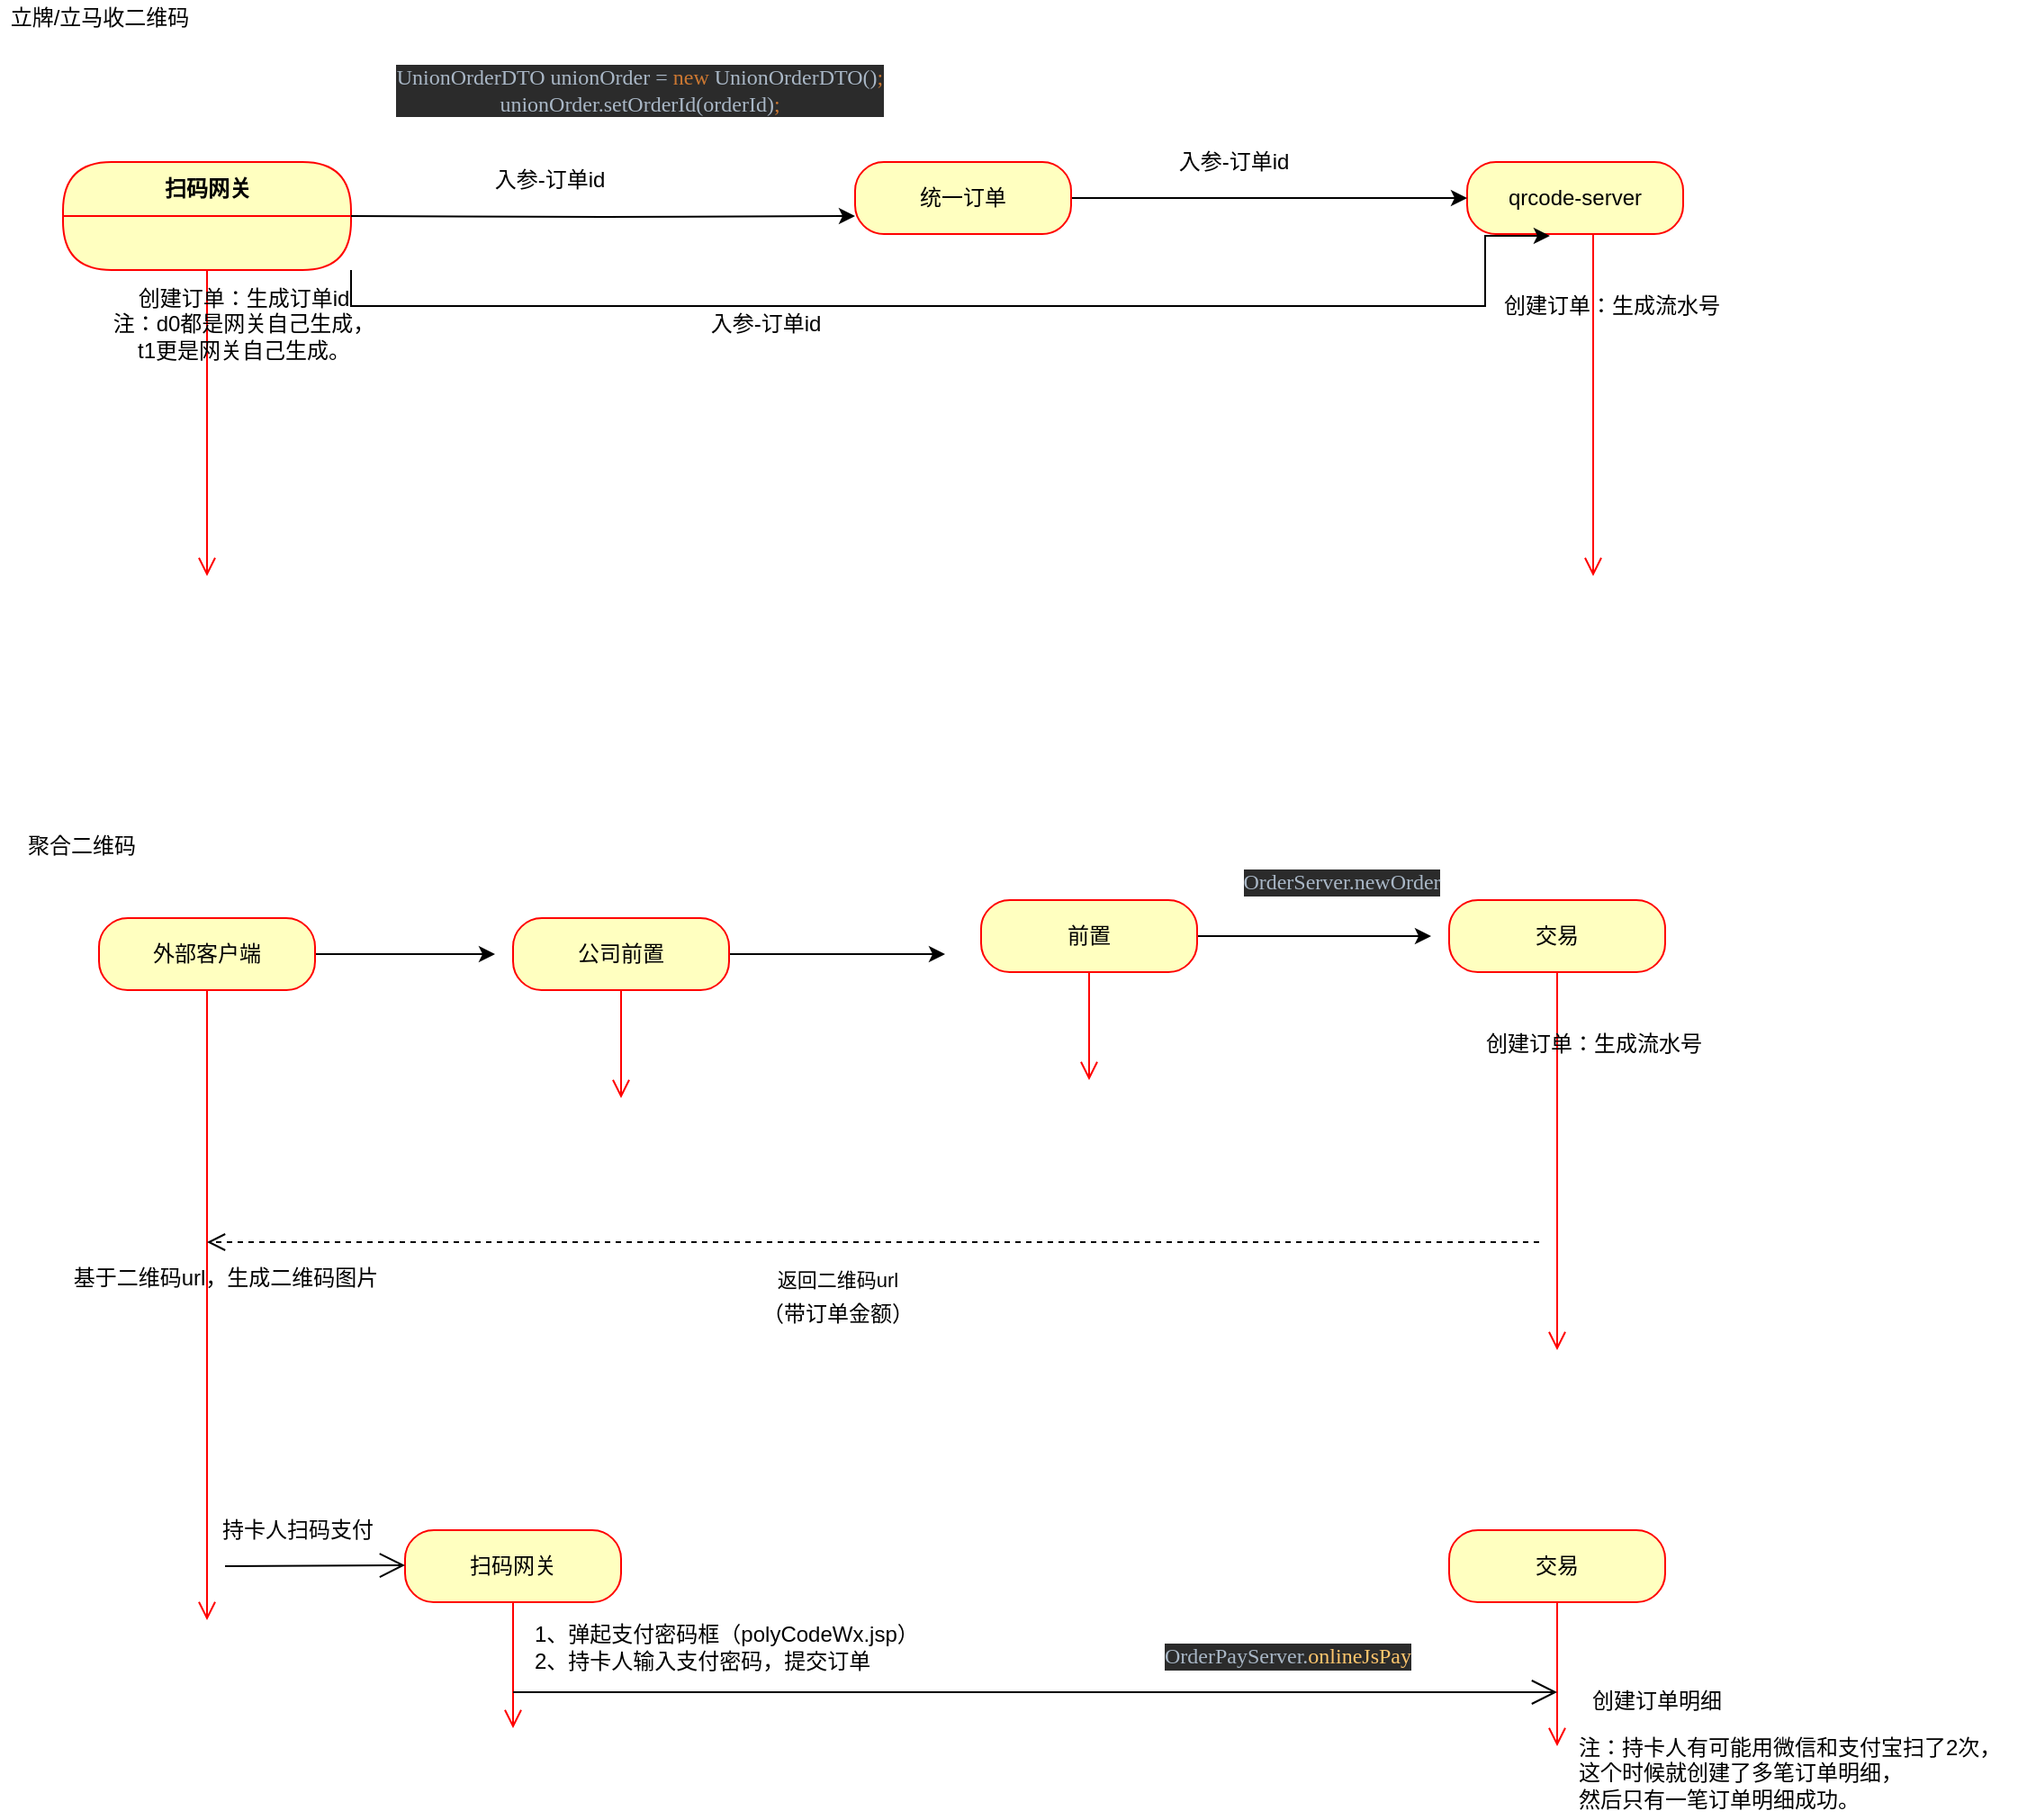 <mxfile version="14.6.9" type="github">
  <diagram id="3KSw8nNqxCMjT1nUpHiF" name="Page-1">
    <mxGraphModel dx="6107" dy="764" grid="1" gridSize="10" guides="1" tooltips="1" connect="1" arrows="1" fold="1" page="1" pageScale="1" pageWidth="4681" pageHeight="3300" math="0" shadow="0">
      <root>
        <mxCell id="0" />
        <mxCell id="1" parent="0" />
        <mxCell id="GEg3ofoWaypAwamPI1u5-1" value="qrcode-server" style="rounded=1;whiteSpace=wrap;html=1;arcSize=40;fontColor=#000000;fillColor=#ffffc0;strokeColor=#ff0000;" parent="1" vertex="1">
          <mxGeometry x="810" y="120" width="120" height="40" as="geometry" />
        </mxCell>
        <mxCell id="GEg3ofoWaypAwamPI1u5-2" value="" style="edgeStyle=orthogonalEdgeStyle;html=1;verticalAlign=bottom;endArrow=open;endSize=8;strokeColor=#ff0000;" parent="1" source="GEg3ofoWaypAwamPI1u5-1" edge="1">
          <mxGeometry relative="1" as="geometry">
            <mxPoint x="880" y="350" as="targetPoint" />
            <Array as="points">
              <mxPoint x="880" y="350" />
            </Array>
          </mxGeometry>
        </mxCell>
        <mxCell id="GEg3ofoWaypAwamPI1u5-5" value="创建订单：生成流水号" style="text;html=1;align=center;verticalAlign=middle;resizable=0;points=[];autosize=1;strokeColor=none;" parent="1" vertex="1">
          <mxGeometry x="820" y="190" width="140" height="20" as="geometry" />
        </mxCell>
        <mxCell id="GEg3ofoWaypAwamPI1u5-17" style="edgeStyle=orthogonalEdgeStyle;rounded=0;orthogonalLoop=1;jettySize=auto;html=1;exitX=1;exitY=0.5;exitDx=0;exitDy=0;entryX=0;entryY=0.5;entryDx=0;entryDy=0;" parent="1" source="GEg3ofoWaypAwamPI1u5-7" target="GEg3ofoWaypAwamPI1u5-1" edge="1">
          <mxGeometry relative="1" as="geometry" />
        </mxCell>
        <mxCell id="GEg3ofoWaypAwamPI1u5-7" value="统一订单" style="rounded=1;whiteSpace=wrap;html=1;arcSize=40;fontColor=#000000;fillColor=#ffffc0;strokeColor=#ff0000;" parent="1" vertex="1">
          <mxGeometry x="470" y="120" width="120" height="40" as="geometry" />
        </mxCell>
        <mxCell id="GEg3ofoWaypAwamPI1u5-10" value="入参-订单id" style="text;html=1;align=center;verticalAlign=middle;resizable=0;points=[];autosize=1;strokeColor=none;" parent="1" vertex="1">
          <mxGeometry x="640" y="110" width="80" height="20" as="geometry" />
        </mxCell>
        <mxCell id="GEg3ofoWaypAwamPI1u5-22" style="edgeStyle=orthogonalEdgeStyle;rounded=0;orthogonalLoop=1;jettySize=auto;html=1;exitX=1;exitY=1;exitDx=0;exitDy=0;entryX=0.383;entryY=1.025;entryDx=0;entryDy=0;entryPerimeter=0;" parent="1" source="GEg3ofoWaypAwamPI1u5-11" target="GEg3ofoWaypAwamPI1u5-1" edge="1">
          <mxGeometry relative="1" as="geometry">
            <Array as="points">
              <mxPoint x="190" y="200" />
              <mxPoint x="820" y="200" />
              <mxPoint x="820" y="161" />
            </Array>
          </mxGeometry>
        </mxCell>
        <mxCell id="GEg3ofoWaypAwamPI1u5-11" value="扫码网关" style="swimlane;html=1;fontStyle=1;align=center;verticalAlign=middle;childLayout=stackLayout;horizontal=1;startSize=30;horizontalStack=0;resizeParent=0;resizeLast=1;container=0;fontColor=#000000;collapsible=0;rounded=1;arcSize=30;strokeColor=#ff0000;fillColor=#ffffc0;swimlaneFillColor=#ffffc0;dropTarget=0;" parent="1" vertex="1">
          <mxGeometry x="30" y="120" width="160" height="60" as="geometry" />
        </mxCell>
        <mxCell id="GEg3ofoWaypAwamPI1u5-13" value="" style="edgeStyle=orthogonalEdgeStyle;html=1;verticalAlign=bottom;endArrow=open;endSize=8;strokeColor=#ff0000;" parent="1" source="GEg3ofoWaypAwamPI1u5-11" edge="1">
          <mxGeometry relative="1" as="geometry">
            <mxPoint x="110" y="350" as="targetPoint" />
          </mxGeometry>
        </mxCell>
        <mxCell id="GEg3ofoWaypAwamPI1u5-14" value="创建订单：生成订单id&lt;br&gt;注：d0都是网关自己生成，&lt;br&gt;t1更是网关自己生成。" style="text;html=1;align=center;verticalAlign=middle;resizable=0;points=[];autosize=1;strokeColor=none;" parent="1" vertex="1">
          <mxGeometry x="50" y="185" width="160" height="50" as="geometry" />
        </mxCell>
        <mxCell id="GEg3ofoWaypAwamPI1u5-15" value="入参-订单id" style="text;html=1;align=center;verticalAlign=middle;resizable=0;points=[];autosize=1;strokeColor=none;" parent="1" vertex="1">
          <mxGeometry x="260" y="120" width="80" height="20" as="geometry" />
        </mxCell>
        <mxCell id="GEg3ofoWaypAwamPI1u5-16" style="edgeStyle=orthogonalEdgeStyle;rounded=0;orthogonalLoop=1;jettySize=auto;html=1;exitX=1;exitY=0;exitDx=0;exitDy=0;entryX=0;entryY=0.75;entryDx=0;entryDy=0;" parent="1" target="GEg3ofoWaypAwamPI1u5-7" edge="1">
          <mxGeometry relative="1" as="geometry">
            <mxPoint x="190" y="150" as="sourcePoint" />
          </mxGeometry>
        </mxCell>
        <mxCell id="GEg3ofoWaypAwamPI1u5-18" value="&lt;pre style=&quot;background-color: #2b2b2b ; color: #a9b7c6 ; font-family: &amp;#34;menlo&amp;#34; ; font-size: 9.0pt&quot;&gt;UnionOrderDTO unionOrder = &lt;span style=&quot;color: #cc7832&quot;&gt;new &lt;/span&gt;UnionOrderDTO()&lt;span style=&quot;color: #cc7832&quot;&gt;;&lt;br&gt;&lt;/span&gt;unionOrder.setOrderId(orderId)&lt;span style=&quot;color: #cc7832&quot;&gt;;&lt;/span&gt;&lt;/pre&gt;" style="text;html=1;align=center;verticalAlign=middle;resizable=0;points=[];autosize=1;strokeColor=none;" parent="1" vertex="1">
          <mxGeometry x="170" y="50" width="360" height="60" as="geometry" />
        </mxCell>
        <mxCell id="GEg3ofoWaypAwamPI1u5-23" value="入参-订单id" style="text;html=1;align=center;verticalAlign=middle;resizable=0;points=[];autosize=1;strokeColor=none;" parent="1" vertex="1">
          <mxGeometry x="380" y="200" width="80" height="20" as="geometry" />
        </mxCell>
        <mxCell id="GEg3ofoWaypAwamPI1u5-24" value="立牌/立马收二维码" style="text;html=1;align=center;verticalAlign=middle;resizable=0;points=[];autosize=1;strokeColor=none;" parent="1" vertex="1">
          <mxGeometry x="-5" y="30" width="110" height="20" as="geometry" />
        </mxCell>
        <mxCell id="GEg3ofoWaypAwamPI1u5-25" value="聚合二维码" style="text;html=1;align=center;verticalAlign=middle;resizable=0;points=[];autosize=1;strokeColor=none;" parent="1" vertex="1">
          <mxGeometry y="490" width="80" height="20" as="geometry" />
        </mxCell>
        <mxCell id="GEg3ofoWaypAwamPI1u5-53" style="edgeStyle=orthogonalEdgeStyle;rounded=0;orthogonalLoop=1;jettySize=auto;html=1;exitX=1;exitY=0.5;exitDx=0;exitDy=0;" parent="1" source="GEg3ofoWaypAwamPI1u5-26" edge="1">
          <mxGeometry relative="1" as="geometry">
            <mxPoint x="520" y="560" as="targetPoint" />
          </mxGeometry>
        </mxCell>
        <mxCell id="GEg3ofoWaypAwamPI1u5-26" value="公司前置" style="rounded=1;whiteSpace=wrap;html=1;arcSize=40;fontColor=#000000;fillColor=#ffffc0;strokeColor=#ff0000;" parent="1" vertex="1">
          <mxGeometry x="280" y="540" width="120" height="40" as="geometry" />
        </mxCell>
        <mxCell id="GEg3ofoWaypAwamPI1u5-27" value="" style="edgeStyle=orthogonalEdgeStyle;html=1;verticalAlign=bottom;endArrow=open;endSize=8;strokeColor=#ff0000;" parent="1" source="GEg3ofoWaypAwamPI1u5-26" edge="1">
          <mxGeometry relative="1" as="geometry">
            <mxPoint x="340" y="640" as="targetPoint" />
          </mxGeometry>
        </mxCell>
        <mxCell id="GEg3ofoWaypAwamPI1u5-54" style="edgeStyle=orthogonalEdgeStyle;rounded=0;orthogonalLoop=1;jettySize=auto;html=1;exitX=1;exitY=0.5;exitDx=0;exitDy=0;" parent="1" source="GEg3ofoWaypAwamPI1u5-28" edge="1">
          <mxGeometry relative="1" as="geometry">
            <mxPoint x="790" y="550" as="targetPoint" />
          </mxGeometry>
        </mxCell>
        <mxCell id="GEg3ofoWaypAwamPI1u5-28" value="前置" style="rounded=1;whiteSpace=wrap;html=1;arcSize=40;fontColor=#000000;fillColor=#ffffc0;strokeColor=#ff0000;" parent="1" vertex="1">
          <mxGeometry x="540" y="530" width="120" height="40" as="geometry" />
        </mxCell>
        <mxCell id="GEg3ofoWaypAwamPI1u5-29" value="" style="edgeStyle=orthogonalEdgeStyle;html=1;verticalAlign=bottom;endArrow=open;endSize=8;strokeColor=#ff0000;" parent="1" source="GEg3ofoWaypAwamPI1u5-28" edge="1">
          <mxGeometry relative="1" as="geometry">
            <mxPoint x="600" y="630" as="targetPoint" />
          </mxGeometry>
        </mxCell>
        <mxCell id="GEg3ofoWaypAwamPI1u5-30" value="交易" style="rounded=1;whiteSpace=wrap;html=1;arcSize=40;fontColor=#000000;fillColor=#ffffc0;strokeColor=#ff0000;" parent="1" vertex="1">
          <mxGeometry x="800" y="530" width="120" height="40" as="geometry" />
        </mxCell>
        <mxCell id="GEg3ofoWaypAwamPI1u5-31" value="" style="edgeStyle=orthogonalEdgeStyle;html=1;verticalAlign=bottom;endArrow=open;endSize=8;strokeColor=#ff0000;" parent="1" source="GEg3ofoWaypAwamPI1u5-30" edge="1">
          <mxGeometry relative="1" as="geometry">
            <mxPoint x="860" y="780" as="targetPoint" />
          </mxGeometry>
        </mxCell>
        <mxCell id="GEg3ofoWaypAwamPI1u5-50" style="edgeStyle=orthogonalEdgeStyle;rounded=0;orthogonalLoop=1;jettySize=auto;html=1;exitX=1;exitY=0.5;exitDx=0;exitDy=0;" parent="1" source="GEg3ofoWaypAwamPI1u5-32" edge="1">
          <mxGeometry relative="1" as="geometry">
            <mxPoint x="270" y="560" as="targetPoint" />
          </mxGeometry>
        </mxCell>
        <mxCell id="GEg3ofoWaypAwamPI1u5-32" value="外部客户端" style="rounded=1;whiteSpace=wrap;html=1;arcSize=40;fontColor=#000000;fillColor=#ffffc0;strokeColor=#ff0000;" parent="1" vertex="1">
          <mxGeometry x="50" y="540" width="120" height="40" as="geometry" />
        </mxCell>
        <mxCell id="GEg3ofoWaypAwamPI1u5-33" value="" style="edgeStyle=orthogonalEdgeStyle;html=1;verticalAlign=bottom;endArrow=open;endSize=8;strokeColor=#ff0000;" parent="1" source="GEg3ofoWaypAwamPI1u5-32" edge="1">
          <mxGeometry relative="1" as="geometry">
            <mxPoint x="110" y="930" as="targetPoint" />
          </mxGeometry>
        </mxCell>
        <mxCell id="GEg3ofoWaypAwamPI1u5-34" value="创建订单：生成流水号" style="text;html=1;align=center;verticalAlign=middle;resizable=0;points=[];autosize=1;strokeColor=none;" parent="1" vertex="1">
          <mxGeometry x="810" y="600" width="140" height="20" as="geometry" />
        </mxCell>
        <mxCell id="GEg3ofoWaypAwamPI1u5-35" value="扫码网关" style="rounded=1;whiteSpace=wrap;html=1;arcSize=40;fontColor=#000000;fillColor=#ffffc0;strokeColor=#ff0000;" parent="1" vertex="1">
          <mxGeometry x="220" y="880" width="120" height="40" as="geometry" />
        </mxCell>
        <mxCell id="GEg3ofoWaypAwamPI1u5-36" value="" style="edgeStyle=orthogonalEdgeStyle;html=1;verticalAlign=bottom;endArrow=open;endSize=8;strokeColor=#ff0000;" parent="1" source="GEg3ofoWaypAwamPI1u5-35" edge="1">
          <mxGeometry relative="1" as="geometry">
            <mxPoint x="280" y="990" as="targetPoint" />
          </mxGeometry>
        </mxCell>
        <mxCell id="GEg3ofoWaypAwamPI1u5-37" value="交易" style="rounded=1;whiteSpace=wrap;html=1;arcSize=40;fontColor=#000000;fillColor=#ffffc0;strokeColor=#ff0000;" parent="1" vertex="1">
          <mxGeometry x="800" y="880" width="120" height="40" as="geometry" />
        </mxCell>
        <mxCell id="GEg3ofoWaypAwamPI1u5-38" value="" style="edgeStyle=orthogonalEdgeStyle;html=1;verticalAlign=bottom;endArrow=open;endSize=8;strokeColor=#ff0000;" parent="1" source="GEg3ofoWaypAwamPI1u5-37" edge="1">
          <mxGeometry relative="1" as="geometry">
            <mxPoint x="860" y="1000" as="targetPoint" />
          </mxGeometry>
        </mxCell>
        <mxCell id="GEg3ofoWaypAwamPI1u5-39" value="持卡人扫码支付" style="text;html=1;align=center;verticalAlign=middle;resizable=0;points=[];autosize=1;strokeColor=none;" parent="1" vertex="1">
          <mxGeometry x="110" y="870" width="100" height="20" as="geometry" />
        </mxCell>
        <mxCell id="GEg3ofoWaypAwamPI1u5-40" value="返回二维码url" style="html=1;verticalAlign=bottom;endArrow=open;dashed=1;endSize=8;" parent="1" edge="1">
          <mxGeometry x="0.054" y="30" relative="1" as="geometry">
            <mxPoint x="850" y="720" as="sourcePoint" />
            <mxPoint x="110" y="720" as="targetPoint" />
            <mxPoint as="offset" />
          </mxGeometry>
        </mxCell>
        <mxCell id="GEg3ofoWaypAwamPI1u5-42" value="基于二维码url，生成二维码图片" style="text;html=1;align=center;verticalAlign=middle;resizable=0;points=[];autosize=1;strokeColor=none;" parent="1" vertex="1">
          <mxGeometry x="30" y="730" width="180" height="20" as="geometry" />
        </mxCell>
        <mxCell id="GEg3ofoWaypAwamPI1u5-43" value="" style="endArrow=open;endFill=1;endSize=12;html=1;" parent="1" edge="1">
          <mxGeometry width="160" relative="1" as="geometry">
            <mxPoint x="120" y="900" as="sourcePoint" />
            <mxPoint x="220" y="899.5" as="targetPoint" />
          </mxGeometry>
        </mxCell>
        <mxCell id="GEg3ofoWaypAwamPI1u5-46" value="（带订单金额）" style="text;html=1;align=center;verticalAlign=middle;resizable=0;points=[];autosize=1;strokeColor=none;" parent="1" vertex="1">
          <mxGeometry x="410" y="750" width="100" height="20" as="geometry" />
        </mxCell>
        <mxCell id="GEg3ofoWaypAwamPI1u5-47" value="" style="endArrow=open;endFill=1;endSize=12;html=1;" parent="1" edge="1">
          <mxGeometry width="160" relative="1" as="geometry">
            <mxPoint x="280" y="970" as="sourcePoint" />
            <mxPoint x="860" y="970" as="targetPoint" />
          </mxGeometry>
        </mxCell>
        <mxCell id="GEg3ofoWaypAwamPI1u5-48" value="1、弹起支付密码框（polyCodeWx.jsp）&lt;br&gt;2、持卡人输入支付密码，提交订单" style="text;html=1;align=left;verticalAlign=middle;resizable=0;points=[];autosize=1;strokeColor=none;" parent="1" vertex="1">
          <mxGeometry x="290" y="930" width="230" height="30" as="geometry" />
        </mxCell>
        <mxCell id="GEg3ofoWaypAwamPI1u5-55" value="&lt;pre style=&quot;background-color: #2b2b2b ; color: #a9b7c6 ; font-family: &amp;#34;menlo&amp;#34; ; font-size: 9.0pt&quot;&gt;OrderPayServer.&lt;span style=&quot;color: #ffc66d&quot;&gt;onlineJsPay&lt;/span&gt;&lt;/pre&gt;" style="text;html=1;align=center;verticalAlign=middle;resizable=0;points=[];autosize=1;strokeColor=none;" parent="1" vertex="1">
          <mxGeometry x="610" y="930" width="200" height="40" as="geometry" />
        </mxCell>
        <mxCell id="GEg3ofoWaypAwamPI1u5-56" value="&lt;pre style=&quot;background-color: #2b2b2b ; color: #a9b7c6 ; font-family: &amp;#34;menlo&amp;#34; ; font-size: 9.0pt&quot;&gt;OrderServer.newOrder&lt;/pre&gt;" style="text;html=1;align=center;verticalAlign=middle;resizable=0;points=[];autosize=1;strokeColor=none;" parent="1" vertex="1">
          <mxGeometry x="660" y="500" width="160" height="40" as="geometry" />
        </mxCell>
        <mxCell id="GEg3ofoWaypAwamPI1u5-57" value="创建订单明细&lt;br&gt;" style="text;html=1;align=center;verticalAlign=middle;resizable=0;points=[];autosize=1;strokeColor=none;" parent="1" vertex="1">
          <mxGeometry x="870" y="965" width="90" height="20" as="geometry" />
        </mxCell>
        <mxCell id="GEg3ofoWaypAwamPI1u5-58" value="注：持卡人有可能用微信和支付宝扫了2次，&lt;br&gt;这个时候就创建了多笔订单明细，&lt;br&gt;然后只有一笔订单明细成功。" style="text;html=1;align=left;verticalAlign=middle;resizable=0;points=[];autosize=1;strokeColor=none;" parent="1" vertex="1">
          <mxGeometry x="870" y="990" width="250" height="50" as="geometry" />
        </mxCell>
      </root>
    </mxGraphModel>
  </diagram>
</mxfile>

